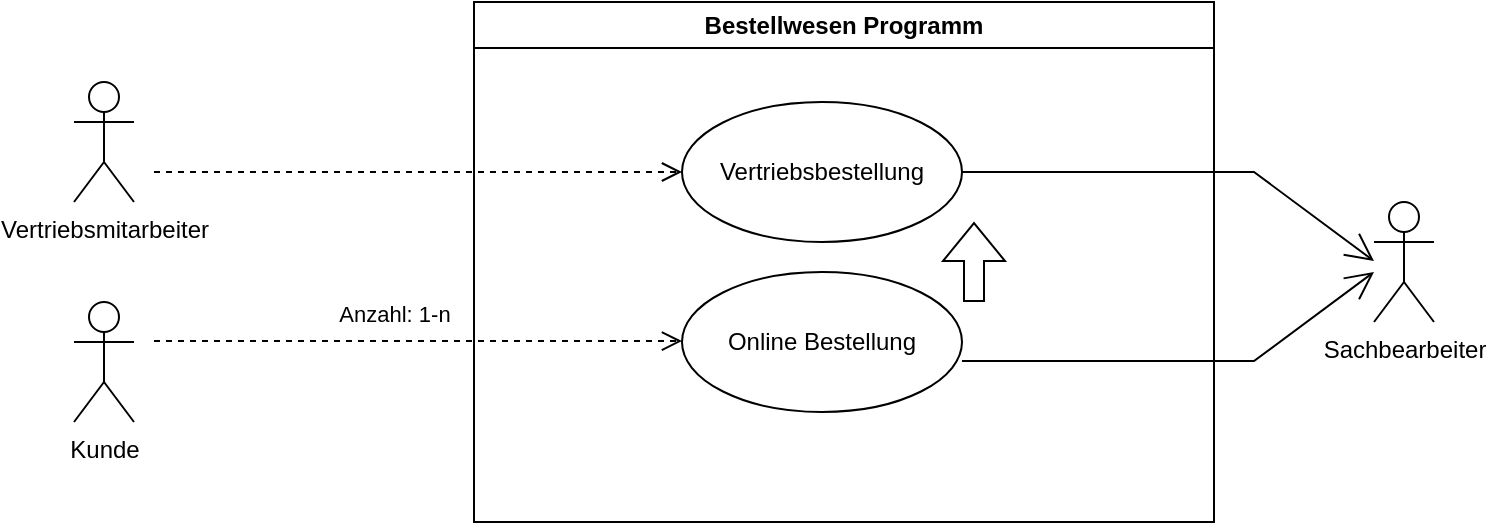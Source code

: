 <mxfile version="20.6.0" type="github">
  <diagram id="i_xCc1fszCO9TdOkeTIZ" name="Seite-1">
    <mxGraphModel dx="710" dy="533" grid="1" gridSize="10" guides="1" tooltips="1" connect="1" arrows="1" fold="1" page="1" pageScale="1" pageWidth="827" pageHeight="1169" math="0" shadow="0">
      <root>
        <mxCell id="0" />
        <mxCell id="1" parent="0" />
        <mxCell id="_2t89EGbcpDXPEptHGgq-1" value="Bestellwesen Programm" style="swimlane;whiteSpace=wrap;html=1;" vertex="1" parent="1">
          <mxGeometry x="240" y="40" width="370" height="260" as="geometry" />
        </mxCell>
        <mxCell id="_2t89EGbcpDXPEptHGgq-4" value="Vertriebsbestellung" style="ellipse;whiteSpace=wrap;html=1;" vertex="1" parent="_2t89EGbcpDXPEptHGgq-1">
          <mxGeometry x="104" y="50" width="140" height="70" as="geometry" />
        </mxCell>
        <mxCell id="_2t89EGbcpDXPEptHGgq-22" value="Online Bestellung&lt;br&gt;" style="ellipse;whiteSpace=wrap;html=1;" vertex="1" parent="_2t89EGbcpDXPEptHGgq-1">
          <mxGeometry x="104" y="135" width="140" height="70" as="geometry" />
        </mxCell>
        <mxCell id="_2t89EGbcpDXPEptHGgq-24" value="Anzahl: 1-n" style="endArrow=open;startArrow=none;endFill=0;startFill=0;endSize=8;html=1;verticalAlign=bottom;dashed=1;labelBackgroundColor=none;rounded=0;entryX=0;entryY=0.5;entryDx=0;entryDy=0;" edge="1" parent="_2t89EGbcpDXPEptHGgq-1">
          <mxGeometry x="-0.091" y="5" width="160" relative="1" as="geometry">
            <mxPoint x="-160" y="169.52" as="sourcePoint" />
            <mxPoint x="104" y="169.52" as="targetPoint" />
            <mxPoint as="offset" />
          </mxGeometry>
        </mxCell>
        <mxCell id="_2t89EGbcpDXPEptHGgq-25" value="" style="endArrow=open;endFill=1;endSize=12;html=1;rounded=0;exitX=1;exitY=0.5;exitDx=0;exitDy=0;" edge="1" parent="_2t89EGbcpDXPEptHGgq-1">
          <mxGeometry width="160" relative="1" as="geometry">
            <mxPoint x="244" y="179.52" as="sourcePoint" />
            <mxPoint x="450" y="135.0" as="targetPoint" />
            <Array as="points">
              <mxPoint x="390" y="179.52" />
            </Array>
          </mxGeometry>
        </mxCell>
        <mxCell id="_2t89EGbcpDXPEptHGgq-26" value="" style="shape=flexArrow;endArrow=classic;html=1;rounded=0;" edge="1" parent="_2t89EGbcpDXPEptHGgq-1">
          <mxGeometry width="50" height="50" relative="1" as="geometry">
            <mxPoint x="250" y="150" as="sourcePoint" />
            <mxPoint x="250" y="110" as="targetPoint" />
          </mxGeometry>
        </mxCell>
        <mxCell id="_2t89EGbcpDXPEptHGgq-2" value="Vertriebsmitarbeiter" style="shape=umlActor;verticalLabelPosition=bottom;verticalAlign=top;html=1;outlineConnect=0;" vertex="1" parent="1">
          <mxGeometry x="40" y="80" width="30" height="60" as="geometry" />
        </mxCell>
        <mxCell id="_2t89EGbcpDXPEptHGgq-3" value="Kunde" style="shape=umlActor;verticalLabelPosition=bottom;verticalAlign=top;html=1;outlineConnect=0;" vertex="1" parent="1">
          <mxGeometry x="40" y="190" width="30" height="60" as="geometry" />
        </mxCell>
        <mxCell id="_2t89EGbcpDXPEptHGgq-15" value="Sachbearbeiter&lt;br&gt;" style="shape=umlActor;verticalLabelPosition=bottom;verticalAlign=top;html=1;" vertex="1" parent="1">
          <mxGeometry x="690" y="140" width="30" height="60" as="geometry" />
        </mxCell>
        <mxCell id="_2t89EGbcpDXPEptHGgq-20" value="" style="endArrow=open;endFill=1;endSize=12;html=1;rounded=0;exitX=1;exitY=0.5;exitDx=0;exitDy=0;" edge="1" parent="1" source="_2t89EGbcpDXPEptHGgq-4">
          <mxGeometry width="160" relative="1" as="geometry">
            <mxPoint x="530" y="169.52" as="sourcePoint" />
            <mxPoint x="690" y="169.52" as="targetPoint" />
            <Array as="points">
              <mxPoint x="630" y="125" />
            </Array>
          </mxGeometry>
        </mxCell>
        <mxCell id="_2t89EGbcpDXPEptHGgq-21" value="" style="endArrow=open;startArrow=none;endFill=0;startFill=0;endSize=8;html=1;verticalAlign=bottom;dashed=1;labelBackgroundColor=none;rounded=0;entryX=0;entryY=0.5;entryDx=0;entryDy=0;" edge="1" parent="1" target="_2t89EGbcpDXPEptHGgq-4">
          <mxGeometry x="-0.091" y="5" width="160" relative="1" as="geometry">
            <mxPoint x="80" y="125" as="sourcePoint" />
            <mxPoint x="240" y="120" as="targetPoint" />
            <mxPoint as="offset" />
          </mxGeometry>
        </mxCell>
      </root>
    </mxGraphModel>
  </diagram>
</mxfile>
